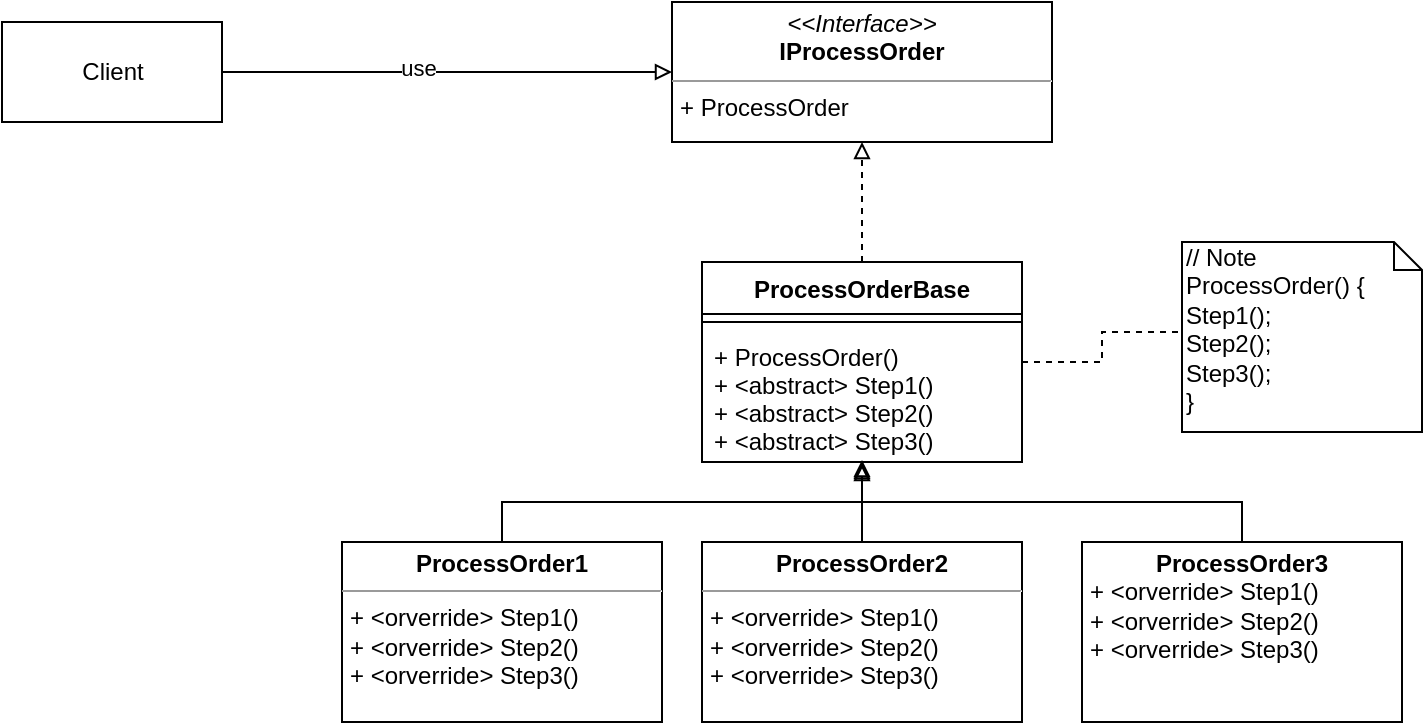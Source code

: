 <mxfile version="13.6.2" type="github">
  <diagram id="hyDQ8p5QdGsoKMzmYH94" name="TemplateMethod">
    <mxGraphModel dx="1422" dy="762" grid="1" gridSize="10" guides="1" tooltips="1" connect="1" arrows="1" fold="1" page="1" pageScale="1" pageWidth="827" pageHeight="1169" math="0" shadow="0">
      <root>
        <mxCell id="0" />
        <mxCell id="1" parent="0" />
        <mxCell id="3XteY3ruMQP_n0V01nnD-1" value="&lt;p style=&quot;margin: 0px ; margin-top: 4px ; text-align: center&quot;&gt;&lt;i&gt;&amp;lt;&amp;lt;Interface&amp;gt;&amp;gt;&lt;/i&gt;&lt;br&gt;&lt;b&gt;IProcessOrder&lt;/b&gt;&lt;/p&gt;&lt;hr size=&quot;1&quot;&gt;&lt;p style=&quot;margin: 0px ; margin-left: 4px&quot;&gt;&lt;/p&gt;&lt;p style=&quot;margin: 0px ; margin-left: 4px&quot;&gt;+ ProcessOrder&lt;/p&gt;" style="verticalAlign=top;align=left;overflow=fill;fontSize=12;fontFamily=Helvetica;html=1;" vertex="1" parent="1">
          <mxGeometry x="425" y="150" width="190" height="70" as="geometry" />
        </mxCell>
        <mxCell id="3XteY3ruMQP_n0V01nnD-2" value="" style="edgeStyle=orthogonalEdgeStyle;rounded=0;orthogonalLoop=1;jettySize=auto;html=1;endArrow=block;endFill=0;dashed=1;" edge="1" parent="1" source="3XteY3ruMQP_n0V01nnD-11" target="3XteY3ruMQP_n0V01nnD-1">
          <mxGeometry relative="1" as="geometry" />
        </mxCell>
        <mxCell id="3XteY3ruMQP_n0V01nnD-3" value="// Note&lt;br&gt;ProcessOrder() {&lt;br&gt;Step1();&lt;br&gt;Step2();&lt;br&gt;Step3();&lt;br&gt;}" style="shape=note;whiteSpace=wrap;html=1;size=14;verticalAlign=top;align=left;spacingTop=-6;" vertex="1" parent="1">
          <mxGeometry x="680" y="270" width="120" height="95" as="geometry" />
        </mxCell>
        <mxCell id="3XteY3ruMQP_n0V01nnD-4" value="" style="edgeStyle=orthogonalEdgeStyle;rounded=0;orthogonalLoop=1;jettySize=auto;html=1;dashed=1;endArrow=none;endFill=0;" edge="1" parent="1" source="3XteY3ruMQP_n0V01nnD-13" target="3XteY3ruMQP_n0V01nnD-3">
          <mxGeometry relative="1" as="geometry">
            <Array as="points">
              <mxPoint x="640" y="330" />
              <mxPoint x="640" y="315" />
            </Array>
          </mxGeometry>
        </mxCell>
        <mxCell id="3XteY3ruMQP_n0V01nnD-5" style="edgeStyle=orthogonalEdgeStyle;rounded=0;orthogonalLoop=1;jettySize=auto;html=1;exitX=0.5;exitY=0;exitDx=0;exitDy=0;endArrow=block;endFill=0;" edge="1" parent="1" source="3XteY3ruMQP_n0V01nnD-6" target="3XteY3ruMQP_n0V01nnD-13">
          <mxGeometry relative="1" as="geometry">
            <Array as="points">
              <mxPoint x="340" y="400" />
              <mxPoint x="520" y="400" />
            </Array>
          </mxGeometry>
        </mxCell>
        <mxCell id="3XteY3ruMQP_n0V01nnD-6" value="&lt;p style=&quot;margin: 0px ; margin-top: 4px ; text-align: center&quot;&gt;&lt;b&gt;ProcessOrder1&lt;/b&gt;&lt;/p&gt;&lt;hr size=&quot;1&quot;&gt;&lt;p style=&quot;margin: 0px ; margin-left: 4px&quot;&gt;&lt;/p&gt;&lt;p style=&quot;margin: 0px ; margin-left: 4px&quot;&gt;+ &amp;lt;orverride&amp;gt; Step1()&lt;br style=&quot;padding: 0px ; margin: 0px&quot;&gt;&lt;/p&gt;&lt;p style=&quot;margin: 0px ; margin-left: 4px&quot;&gt;+ &amp;lt;orverride&amp;gt; Step2()&lt;br&gt;&lt;/p&gt;&lt;p style=&quot;margin: 0px ; margin-left: 4px&quot;&gt;+ &amp;lt;orverride&amp;gt; Step3()&lt;br&gt;&lt;/p&gt;" style="verticalAlign=top;align=left;overflow=fill;fontSize=12;fontFamily=Helvetica;html=1;" vertex="1" parent="1">
          <mxGeometry x="260" y="420" width="160" height="90" as="geometry" />
        </mxCell>
        <mxCell id="3XteY3ruMQP_n0V01nnD-7" style="edgeStyle=orthogonalEdgeStyle;rounded=0;orthogonalLoop=1;jettySize=auto;html=1;exitX=0.5;exitY=0;exitDx=0;exitDy=0;entryX=0.5;entryY=1.015;entryDx=0;entryDy=0;entryPerimeter=0;endArrow=block;endFill=0;" edge="1" parent="1" source="3XteY3ruMQP_n0V01nnD-8" target="3XteY3ruMQP_n0V01nnD-13">
          <mxGeometry relative="1" as="geometry" />
        </mxCell>
        <mxCell id="3XteY3ruMQP_n0V01nnD-8" value="&lt;p style=&quot;margin: 0px ; margin-top: 4px ; text-align: center&quot;&gt;&lt;b&gt;ProcessOrder2&lt;/b&gt;&lt;/p&gt;&lt;hr size=&quot;1&quot;&gt;&lt;p style=&quot;margin: 0px ; margin-left: 4px&quot;&gt;&lt;/p&gt;&lt;p style=&quot;margin: 0px ; margin-left: 4px&quot;&gt;+ &amp;lt;orverride&amp;gt; Step1()&lt;br style=&quot;padding: 0px ; margin: 0px&quot;&gt;&lt;/p&gt;&lt;p style=&quot;margin: 0px ; margin-left: 4px&quot;&gt;+ &amp;lt;orverride&amp;gt; Step2()&lt;br&gt;&lt;/p&gt;&lt;p style=&quot;margin: 0px ; margin-left: 4px&quot;&gt;+ &amp;lt;orverride&amp;gt; Step3()&lt;br&gt;&lt;/p&gt;" style="verticalAlign=top;align=left;overflow=fill;fontSize=12;fontFamily=Helvetica;html=1;" vertex="1" parent="1">
          <mxGeometry x="440" y="420" width="160" height="90" as="geometry" />
        </mxCell>
        <mxCell id="3XteY3ruMQP_n0V01nnD-9" style="edgeStyle=orthogonalEdgeStyle;rounded=0;orthogonalLoop=1;jettySize=auto;html=1;exitX=0.5;exitY=0;exitDx=0;exitDy=0;entryX=0.5;entryY=0.985;entryDx=0;entryDy=0;entryPerimeter=0;endArrow=block;endFill=0;" edge="1" parent="1" source="3XteY3ruMQP_n0V01nnD-10" target="3XteY3ruMQP_n0V01nnD-13">
          <mxGeometry relative="1" as="geometry" />
        </mxCell>
        <mxCell id="3XteY3ruMQP_n0V01nnD-10" value="&lt;p style=&quot;margin: 0px ; margin-top: 4px ; text-align: center&quot;&gt;&lt;b&gt;ProcessOrder3&lt;/b&gt;&lt;/p&gt;&lt;p style=&quot;margin: 0px ; margin-left: 4px&quot;&gt;&lt;/p&gt;&lt;p style=&quot;margin: 0px ; margin-left: 4px&quot;&gt;+ &amp;lt;orverride&amp;gt; Step1()&lt;br style=&quot;padding: 0px ; margin: 0px&quot;&gt;&lt;/p&gt;&lt;p style=&quot;margin: 0px ; margin-left: 4px&quot;&gt;+ &amp;lt;orverride&amp;gt; Step2()&lt;br&gt;&lt;/p&gt;&lt;p style=&quot;margin: 0px ; margin-left: 4px&quot;&gt;+ &amp;lt;orverride&amp;gt; Step3()&lt;br&gt;&lt;/p&gt;" style="verticalAlign=top;align=left;overflow=fill;fontSize=12;fontFamily=Helvetica;html=1;" vertex="1" parent="1">
          <mxGeometry x="630" y="420" width="160" height="90" as="geometry" />
        </mxCell>
        <mxCell id="3XteY3ruMQP_n0V01nnD-11" value="ProcessOrderBase" style="swimlane;fontStyle=1;align=center;verticalAlign=top;childLayout=stackLayout;horizontal=1;startSize=26;horizontalStack=0;resizeParent=1;resizeParentMax=0;resizeLast=0;collapsible=1;marginBottom=0;" vertex="1" parent="1">
          <mxGeometry x="440" y="280" width="160" height="100" as="geometry" />
        </mxCell>
        <mxCell id="3XteY3ruMQP_n0V01nnD-12" value="" style="line;strokeWidth=1;fillColor=none;align=left;verticalAlign=middle;spacingTop=-1;spacingLeft=3;spacingRight=3;rotatable=0;labelPosition=right;points=[];portConstraint=eastwest;" vertex="1" parent="3XteY3ruMQP_n0V01nnD-11">
          <mxGeometry y="26" width="160" height="8" as="geometry" />
        </mxCell>
        <mxCell id="3XteY3ruMQP_n0V01nnD-13" value="+ ProcessOrder()&#xa;+ &lt;abstract&gt; Step1()&#xa;+ &lt;abstract&gt; Step2()&#xa;+ &lt;abstract&gt; Step3()" style="text;strokeColor=none;fillColor=none;align=left;verticalAlign=top;spacingLeft=4;spacingRight=4;overflow=hidden;rotatable=0;points=[[0,0.5],[1,0.5]];portConstraint=eastwest;" vertex="1" parent="3XteY3ruMQP_n0V01nnD-11">
          <mxGeometry y="34" width="160" height="66" as="geometry" />
        </mxCell>
        <mxCell id="3XteY3ruMQP_n0V01nnD-14" style="edgeStyle=orthogonalEdgeStyle;rounded=0;orthogonalLoop=1;jettySize=auto;html=1;exitX=1;exitY=0.5;exitDx=0;exitDy=0;entryX=0;entryY=0.5;entryDx=0;entryDy=0;endArrow=block;endFill=0;" edge="1" parent="1" source="3XteY3ruMQP_n0V01nnD-16" target="3XteY3ruMQP_n0V01nnD-1">
          <mxGeometry relative="1" as="geometry" />
        </mxCell>
        <mxCell id="3XteY3ruMQP_n0V01nnD-15" value="use" style="edgeLabel;html=1;align=center;verticalAlign=middle;resizable=0;points=[];" vertex="1" connectable="0" parent="3XteY3ruMQP_n0V01nnD-14">
          <mxGeometry x="-0.129" y="2" relative="1" as="geometry">
            <mxPoint as="offset" />
          </mxGeometry>
        </mxCell>
        <mxCell id="3XteY3ruMQP_n0V01nnD-16" value="Client" style="html=1;" vertex="1" parent="1">
          <mxGeometry x="90" y="160" width="110" height="50" as="geometry" />
        </mxCell>
      </root>
    </mxGraphModel>
  </diagram>
</mxfile>
